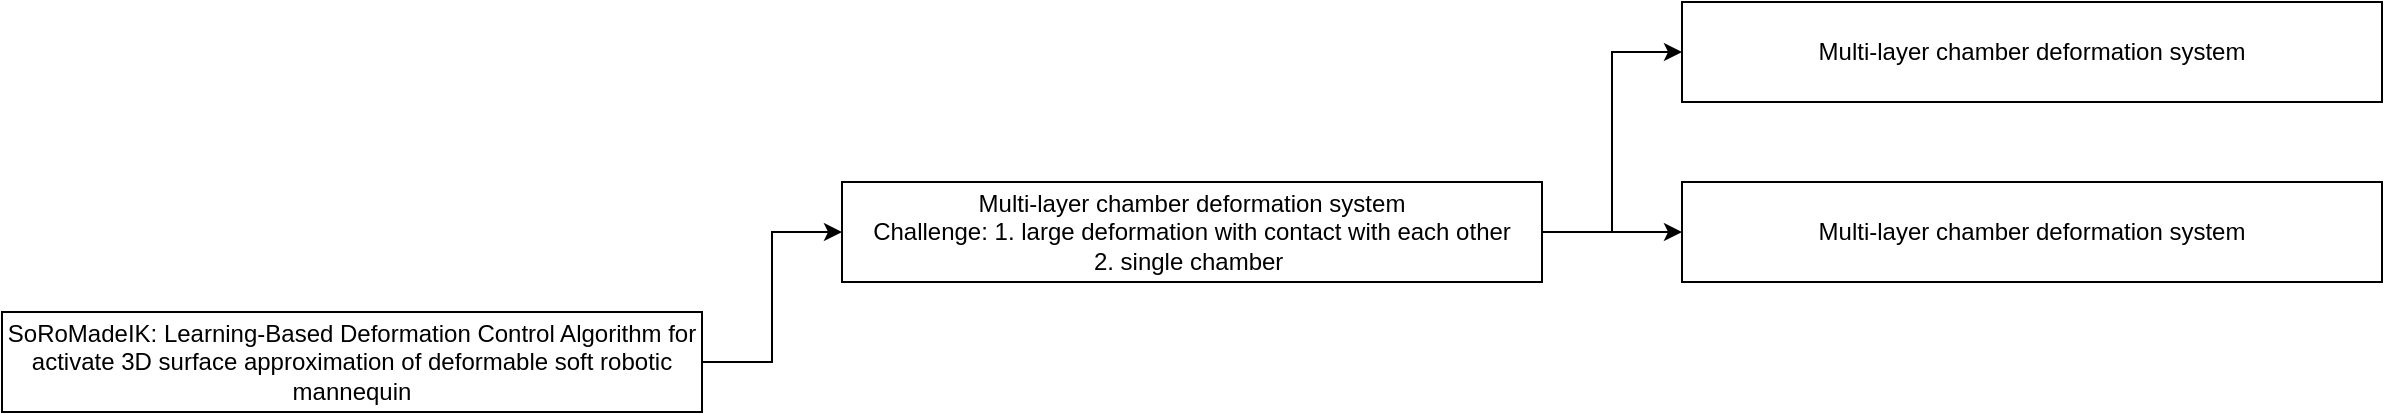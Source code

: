 <mxfile version="22.0.0" type="github">
  <diagram id="R2lEEEUBdFMjLlhIrx00" name="Page-1">
    <mxGraphModel dx="1372" dy="798" grid="1" gridSize="10" guides="1" tooltips="1" connect="1" arrows="1" fold="1" page="1" pageScale="1" pageWidth="850" pageHeight="1100" math="0" shadow="0" extFonts="Permanent Marker^https://fonts.googleapis.com/css?family=Permanent+Marker">
      <root>
        <mxCell id="0" />
        <mxCell id="1" parent="0" />
        <mxCell id="LtaQJOezJhxfunnw9k85-3" style="edgeStyle=orthogonalEdgeStyle;rounded=0;orthogonalLoop=1;jettySize=auto;html=1;exitX=1;exitY=0.5;exitDx=0;exitDy=0;entryX=0;entryY=0.5;entryDx=0;entryDy=0;" edge="1" parent="1" source="LtaQJOezJhxfunnw9k85-1" target="LtaQJOezJhxfunnw9k85-2">
          <mxGeometry relative="1" as="geometry" />
        </mxCell>
        <mxCell id="LtaQJOezJhxfunnw9k85-1" value="SoRoMadeIK: Learning-Based Deformation Control Algorithm for activate 3D surface approximation of deformable soft robotic mannequin" style="rounded=0;whiteSpace=wrap;html=1;" vertex="1" parent="1">
          <mxGeometry x="50" y="525" width="350" height="50" as="geometry" />
        </mxCell>
        <mxCell id="LtaQJOezJhxfunnw9k85-5" style="edgeStyle=orthogonalEdgeStyle;rounded=0;orthogonalLoop=1;jettySize=auto;html=1;exitX=1;exitY=0.5;exitDx=0;exitDy=0;entryX=0;entryY=0.5;entryDx=0;entryDy=0;" edge="1" parent="1" source="LtaQJOezJhxfunnw9k85-2" target="LtaQJOezJhxfunnw9k85-4">
          <mxGeometry relative="1" as="geometry" />
        </mxCell>
        <mxCell id="LtaQJOezJhxfunnw9k85-7" style="edgeStyle=orthogonalEdgeStyle;rounded=0;orthogonalLoop=1;jettySize=auto;html=1;exitX=1;exitY=0.5;exitDx=0;exitDy=0;" edge="1" parent="1" source="LtaQJOezJhxfunnw9k85-2" target="LtaQJOezJhxfunnw9k85-6">
          <mxGeometry relative="1" as="geometry" />
        </mxCell>
        <mxCell id="LtaQJOezJhxfunnw9k85-2" value="Multi-layer chamber deformation system&lt;br&gt;Challenge: 1. large deformation with contact with each other&lt;br&gt;2. single chamber&amp;nbsp;" style="rounded=0;whiteSpace=wrap;html=1;" vertex="1" parent="1">
          <mxGeometry x="470" y="460" width="350" height="50" as="geometry" />
        </mxCell>
        <mxCell id="LtaQJOezJhxfunnw9k85-4" value="Multi-layer chamber deformation system" style="rounded=0;whiteSpace=wrap;html=1;" vertex="1" parent="1">
          <mxGeometry x="890" y="370" width="350" height="50" as="geometry" />
        </mxCell>
        <mxCell id="LtaQJOezJhxfunnw9k85-6" value="Multi-layer chamber deformation system" style="rounded=0;whiteSpace=wrap;html=1;" vertex="1" parent="1">
          <mxGeometry x="890" y="460" width="350" height="50" as="geometry" />
        </mxCell>
      </root>
    </mxGraphModel>
  </diagram>
</mxfile>
